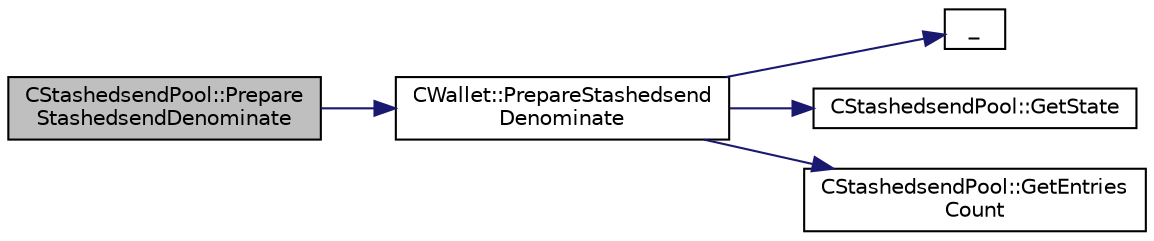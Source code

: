 digraph "CStashedsendPool::PrepareStashedsendDenominate"
{
  edge [fontname="Helvetica",fontsize="10",labelfontname="Helvetica",labelfontsize="10"];
  node [fontname="Helvetica",fontsize="10",shape=record];
  rankdir="LR";
  Node230 [label="CStashedsendPool::Prepare\lStashedsendDenominate",height=0.2,width=0.4,color="black", fillcolor="grey75", style="filled", fontcolor="black"];
  Node230 -> Node231 [color="midnightblue",fontsize="10",style="solid",fontname="Helvetica"];
  Node231 [label="CWallet::PrepareStashedsend\lDenominate",height=0.2,width=0.4,color="black", fillcolor="white", style="filled",URL="$d2/de5/class_c_wallet.html#ae7ce44a23e6cb716ea05783c04de197e"];
  Node231 -> Node232 [color="midnightblue",fontsize="10",style="solid",fontname="Helvetica"];
  Node232 [label="_",height=0.2,width=0.4,color="black", fillcolor="white", style="filled",URL="$d9/d6d/ui__interface_8h.html#aad133bb6103b53cebf03fd01e2f11ba1",tooltip="Translation function: Call Translate signal on UI interface, which returns a boost::optional result..."];
  Node231 -> Node233 [color="midnightblue",fontsize="10",style="solid",fontname="Helvetica"];
  Node233 [label="CStashedsendPool::GetState",height=0.2,width=0.4,color="black", fillcolor="white", style="filled",URL="$dd/d8a/class_c_stashedsend_pool.html#a8495972549755a6095fe93a8d437e610"];
  Node231 -> Node234 [color="midnightblue",fontsize="10",style="solid",fontname="Helvetica"];
  Node234 [label="CStashedsendPool::GetEntries\lCount",height=0.2,width=0.4,color="black", fillcolor="white", style="filled",URL="$dd/d8a/class_c_stashedsend_pool.html#a4b3abba5fd126a3b73cc4e20bde91d55"];
}

